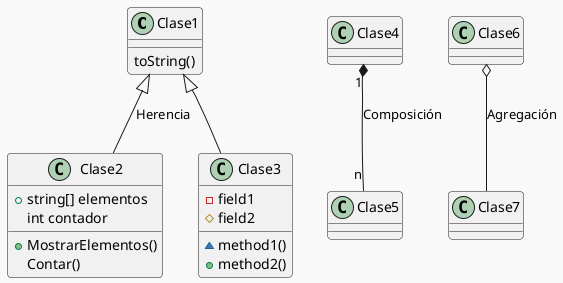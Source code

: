 @startuml Tutorial
!theme mars

    class Clase1
    {
        toString()
    }
 
    class Clase2
    {
        +string[] elementos
        int contador
        +MostrarElementos()
        Contar()
    }

    class Clase3
    {
        'private
        -field1
        'protected
        #field2

        'package private
        ~method1()
        'public
        +method2()
    }
 
    Clase1 <|-- Clase2: Herencia
    Clase1 <|-- Clase3
    
    Clase4 "1" *-- "n" Clase5: Composición
    Clase6 o-- Clase7: Agregación

@enduml